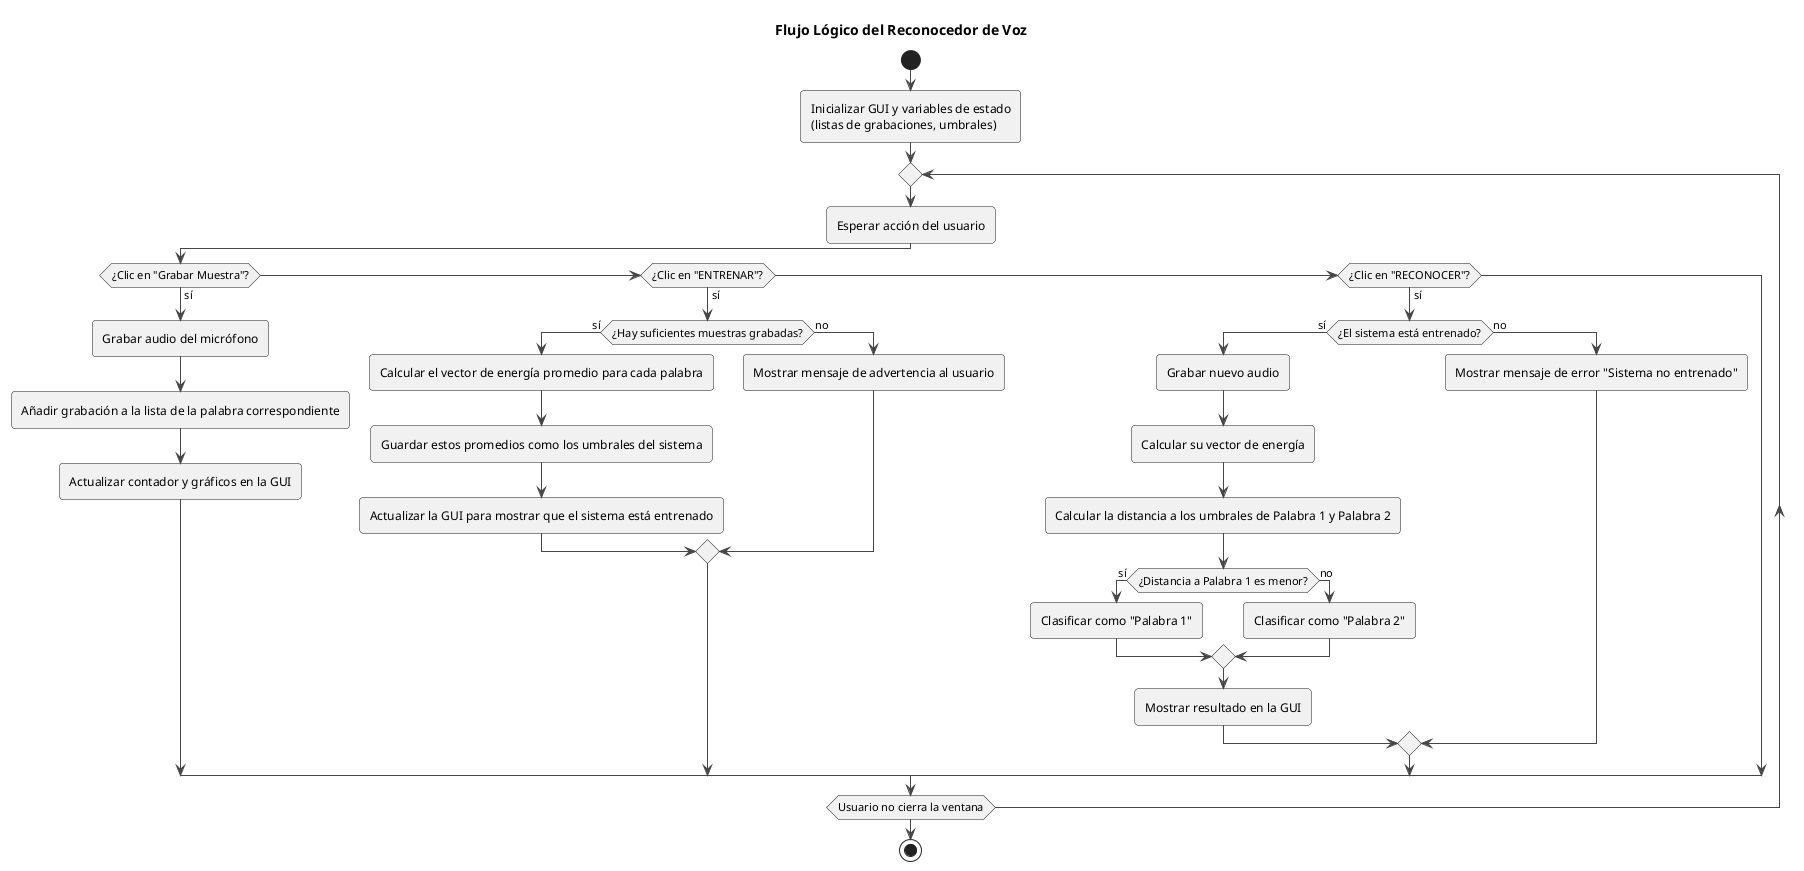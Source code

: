 @startuml
!theme vibrant

title Flujo Lógico del Reconocedor de Voz

start
:Inicializar GUI y variables de estado
(listas de grabaciones, umbrales);

repeat
  :Esperar acción del usuario;
  
  if (¿Clic en "Grabar Muestra"?) then (sí)
    :Grabar audio del micrófono;
    :Añadir grabación a la lista de la palabra correspondiente;
    :Actualizar contador y gráficos en la GUI;
    
  elseif (¿Clic en "ENTRENAR"?) then (sí)
    if (¿Hay suficientes muestras grabadas?) then (sí)
      :Calcular el vector de energía promedio para cada palabra;
      :Guardar estos promedios como los umbrales del sistema;
      :Actualizar la GUI para mostrar que el sistema está entrenado;
    else (no)
      :Mostrar mensaje de advertencia al usuario;
    endif
    
  elseif (¿Clic en "RECONOCER"?) then (sí)
    if (¿El sistema está entrenado?) then (sí)
      :Grabar nuevo audio;
      :Calcular su vector de energía;
      :Calcular la distancia a los umbrales de Palabra 1 y Palabra 2;
      if (¿Distancia a Palabra 1 es menor?) then (sí)
        :Clasificar como "Palabra 1";
      else (no)
        :Clasificar como "Palabra 2";
      endif
      :Mostrar resultado en la GUI;
    else (no)
      :Mostrar mensaje de error "Sistema no entrenado";
    endif
  endif
  
repeat while (Usuario no cierra la ventana)

stop

@enduml